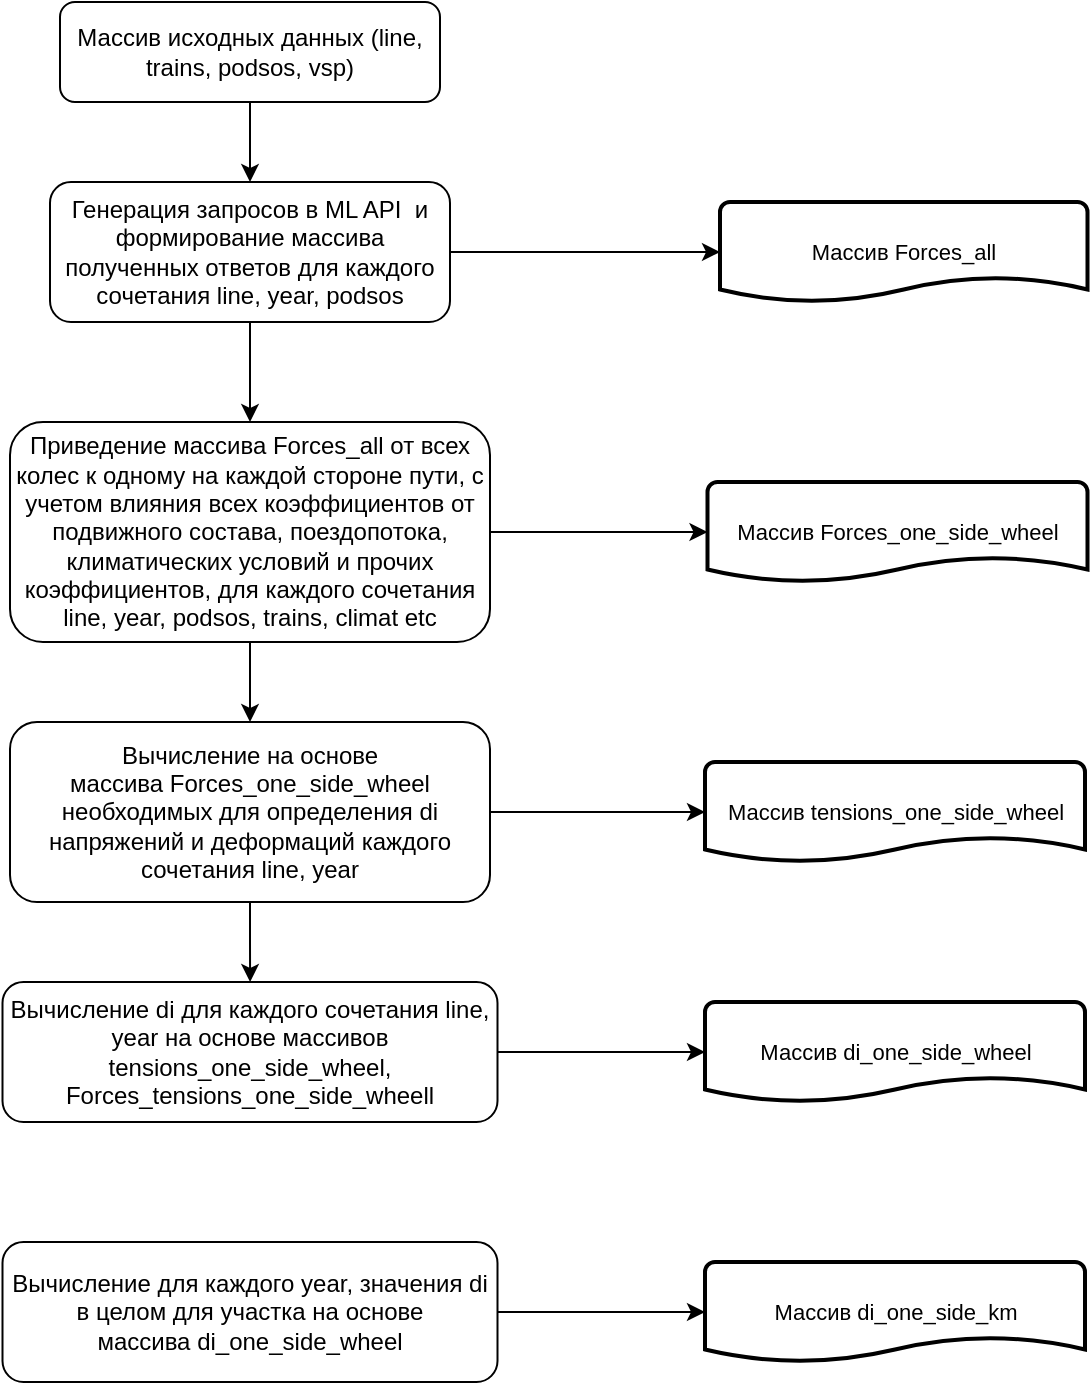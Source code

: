 <mxfile version="21.3.2" type="github">
  <diagram id="C5RBs43oDa-KdzZeNtuy" name="Page-1">
    <mxGraphModel dx="1444" dy="791" grid="1" gridSize="10" guides="1" tooltips="1" connect="1" arrows="1" fold="1" page="1" pageScale="1" pageWidth="827" pageHeight="1169" math="0" shadow="0">
      <root>
        <mxCell id="WIyWlLk6GJQsqaUBKTNV-0" />
        <mxCell id="WIyWlLk6GJQsqaUBKTNV-1" parent="WIyWlLk6GJQsqaUBKTNV-0" />
        <mxCell id="CPEIrPVz57s7VJ4nKZEA-3" value="" style="edgeStyle=orthogonalEdgeStyle;shape=connector;rounded=0;orthogonalLoop=1;jettySize=auto;html=1;labelBackgroundColor=default;strokeColor=default;fontFamily=Helvetica;fontSize=11;fontColor=default;endArrow=classic;" edge="1" parent="WIyWlLk6GJQsqaUBKTNV-1" source="WIyWlLk6GJQsqaUBKTNV-3" target="WIyWlLk6GJQsqaUBKTNV-7">
          <mxGeometry relative="1" as="geometry" />
        </mxCell>
        <mxCell id="WIyWlLk6GJQsqaUBKTNV-3" value="Массив исходных данных (line, trains, podsos, vsp)" style="rounded=1;whiteSpace=wrap;html=1;fontSize=12;glass=0;strokeWidth=1;shadow=0;" parent="WIyWlLk6GJQsqaUBKTNV-1" vertex="1">
          <mxGeometry x="160" y="80" width="190" height="50" as="geometry" />
        </mxCell>
        <mxCell id="CPEIrPVz57s7VJ4nKZEA-18" value="" style="edgeStyle=orthogonalEdgeStyle;shape=connector;rounded=0;orthogonalLoop=1;jettySize=auto;html=1;labelBackgroundColor=default;strokeColor=default;fontFamily=Helvetica;fontSize=11;fontColor=default;endArrow=classic;" edge="1" parent="WIyWlLk6GJQsqaUBKTNV-1" source="WIyWlLk6GJQsqaUBKTNV-7" target="CPEIrPVz57s7VJ4nKZEA-0">
          <mxGeometry relative="1" as="geometry" />
        </mxCell>
        <mxCell id="WIyWlLk6GJQsqaUBKTNV-7" value="Генерация запросов в ML API&amp;nbsp; и формирование массива полученных ответов для каждого сочетания line, year, podsos" style="rounded=1;whiteSpace=wrap;html=1;fontSize=12;glass=0;strokeWidth=1;shadow=0;" parent="WIyWlLk6GJQsqaUBKTNV-1" vertex="1">
          <mxGeometry x="155" y="170" width="200" height="70" as="geometry" />
        </mxCell>
        <mxCell id="CPEIrPVz57s7VJ4nKZEA-11" style="edgeStyle=orthogonalEdgeStyle;shape=connector;rounded=0;orthogonalLoop=1;jettySize=auto;html=1;exitX=1;exitY=0.5;exitDx=0;exitDy=0;entryX=0;entryY=0.5;entryDx=0;entryDy=0;entryPerimeter=0;labelBackgroundColor=default;strokeColor=default;fontFamily=Helvetica;fontSize=11;fontColor=default;endArrow=classic;" edge="1" parent="WIyWlLk6GJQsqaUBKTNV-1" source="WIyWlLk6GJQsqaUBKTNV-7" target="CPEIrPVz57s7VJ4nKZEA-6">
          <mxGeometry relative="1" as="geometry">
            <mxPoint x="360" y="195" as="sourcePoint" />
          </mxGeometry>
        </mxCell>
        <mxCell id="CPEIrPVz57s7VJ4nKZEA-12" style="edgeStyle=orthogonalEdgeStyle;shape=connector;rounded=0;orthogonalLoop=1;jettySize=auto;html=1;exitX=1;exitY=0.5;exitDx=0;exitDy=0;entryX=0;entryY=0.5;entryDx=0;entryDy=0;entryPerimeter=0;labelBackgroundColor=default;strokeColor=default;fontFamily=Helvetica;fontSize=11;fontColor=default;endArrow=classic;" edge="1" parent="WIyWlLk6GJQsqaUBKTNV-1" source="CPEIrPVz57s7VJ4nKZEA-0" target="CPEIrPVz57s7VJ4nKZEA-7">
          <mxGeometry relative="1" as="geometry" />
        </mxCell>
        <mxCell id="CPEIrPVz57s7VJ4nKZEA-14" value="" style="edgeStyle=orthogonalEdgeStyle;shape=connector;rounded=0;orthogonalLoop=1;jettySize=auto;html=1;labelBackgroundColor=default;strokeColor=default;fontFamily=Helvetica;fontSize=11;fontColor=default;endArrow=classic;" edge="1" parent="WIyWlLk6GJQsqaUBKTNV-1" source="CPEIrPVz57s7VJ4nKZEA-0" target="CPEIrPVz57s7VJ4nKZEA-9">
          <mxGeometry relative="1" as="geometry" />
        </mxCell>
        <mxCell id="CPEIrPVz57s7VJ4nKZEA-0" value="Приведение массива&amp;nbsp;Forces_all от&amp;nbsp;всех колес к одному на каждой стороне пути, с учетом влияния всех коэффициентов от подвижного состава, поездопотока, климатических условий и прочих коэффициентов, для каждого сочетания line, year, podsos, trains, climat etc" style="rounded=1;whiteSpace=wrap;html=1;" vertex="1" parent="WIyWlLk6GJQsqaUBKTNV-1">
          <mxGeometry x="135" y="290" width="240" height="110" as="geometry" />
        </mxCell>
        <mxCell id="CPEIrPVz57s7VJ4nKZEA-17" value="" style="edgeStyle=orthogonalEdgeStyle;shape=connector;rounded=0;orthogonalLoop=1;jettySize=auto;html=1;labelBackgroundColor=default;strokeColor=default;fontFamily=Helvetica;fontSize=11;fontColor=default;endArrow=classic;" edge="1" parent="WIyWlLk6GJQsqaUBKTNV-1" source="CPEIrPVz57s7VJ4nKZEA-5" target="CPEIrPVz57s7VJ4nKZEA-8">
          <mxGeometry relative="1" as="geometry" />
        </mxCell>
        <mxCell id="CPEIrPVz57s7VJ4nKZEA-5" value="Вычисление di для каждого сочетания line, year на основе массивов tensions_one_side_wheel,&lt;br&gt;Forces_tensions_one_side_wheell" style="rounded=1;whiteSpace=wrap;html=1;" vertex="1" parent="WIyWlLk6GJQsqaUBKTNV-1">
          <mxGeometry x="131.25" y="570" width="247.5" height="70" as="geometry" />
        </mxCell>
        <mxCell id="CPEIrPVz57s7VJ4nKZEA-6" value="Массив Forces_all" style="strokeWidth=2;html=1;shape=mxgraph.flowchart.document2;whiteSpace=wrap;size=0.25;fontFamily=Helvetica;fontSize=11;fontColor=default;" vertex="1" parent="WIyWlLk6GJQsqaUBKTNV-1">
          <mxGeometry x="490" y="180" width="183.75" height="50" as="geometry" />
        </mxCell>
        <mxCell id="CPEIrPVz57s7VJ4nKZEA-7" value="Массив Forces_one_side_wheel" style="strokeWidth=2;html=1;shape=mxgraph.flowchart.document2;whiteSpace=wrap;size=0.25;fontFamily=Helvetica;fontSize=11;fontColor=default;" vertex="1" parent="WIyWlLk6GJQsqaUBKTNV-1">
          <mxGeometry x="483.75" y="320" width="190" height="50" as="geometry" />
        </mxCell>
        <mxCell id="CPEIrPVz57s7VJ4nKZEA-8" value="Массив di_one_side_wheel" style="strokeWidth=2;html=1;shape=mxgraph.flowchart.document2;whiteSpace=wrap;size=0.25;fontFamily=Helvetica;fontSize=11;fontColor=default;" vertex="1" parent="WIyWlLk6GJQsqaUBKTNV-1">
          <mxGeometry x="482.5" y="580" width="190" height="50" as="geometry" />
        </mxCell>
        <mxCell id="CPEIrPVz57s7VJ4nKZEA-15" value="" style="edgeStyle=orthogonalEdgeStyle;shape=connector;rounded=0;orthogonalLoop=1;jettySize=auto;html=1;labelBackgroundColor=default;strokeColor=default;fontFamily=Helvetica;fontSize=11;fontColor=default;endArrow=classic;" edge="1" parent="WIyWlLk6GJQsqaUBKTNV-1" source="CPEIrPVz57s7VJ4nKZEA-9" target="CPEIrPVz57s7VJ4nKZEA-5">
          <mxGeometry relative="1" as="geometry" />
        </mxCell>
        <mxCell id="CPEIrPVz57s7VJ4nKZEA-16" value="" style="edgeStyle=orthogonalEdgeStyle;shape=connector;rounded=0;orthogonalLoop=1;jettySize=auto;html=1;labelBackgroundColor=default;strokeColor=default;fontFamily=Helvetica;fontSize=11;fontColor=default;endArrow=classic;" edge="1" parent="WIyWlLk6GJQsqaUBKTNV-1" source="CPEIrPVz57s7VJ4nKZEA-9" target="CPEIrPVz57s7VJ4nKZEA-10">
          <mxGeometry relative="1" as="geometry" />
        </mxCell>
        <mxCell id="CPEIrPVz57s7VJ4nKZEA-9" value="Вычисление на основе массива&amp;nbsp;Forces_one_side_wheel&lt;br&gt;&amp;nbsp;необходимых для&amp;nbsp;определения di&amp;nbsp;&lt;br&gt;напряжений и деформаций&amp;nbsp;каждого сочетания line, year" style="rounded=1;whiteSpace=wrap;html=1;" vertex="1" parent="WIyWlLk6GJQsqaUBKTNV-1">
          <mxGeometry x="135" y="440" width="240" height="90" as="geometry" />
        </mxCell>
        <mxCell id="CPEIrPVz57s7VJ4nKZEA-10" value="Массив tensions_one_side_wheel" style="strokeWidth=2;html=1;shape=mxgraph.flowchart.document2;whiteSpace=wrap;size=0.25;fontFamily=Helvetica;fontSize=11;fontColor=default;" vertex="1" parent="WIyWlLk6GJQsqaUBKTNV-1">
          <mxGeometry x="482.5" y="460" width="190" height="50" as="geometry" />
        </mxCell>
        <mxCell id="CPEIrPVz57s7VJ4nKZEA-21" value="" style="edgeStyle=orthogonalEdgeStyle;shape=connector;rounded=0;orthogonalLoop=1;jettySize=auto;html=1;labelBackgroundColor=default;strokeColor=default;fontFamily=Helvetica;fontSize=11;fontColor=default;endArrow=classic;" edge="1" parent="WIyWlLk6GJQsqaUBKTNV-1" source="CPEIrPVz57s7VJ4nKZEA-19" target="CPEIrPVz57s7VJ4nKZEA-20">
          <mxGeometry relative="1" as="geometry" />
        </mxCell>
        <mxCell id="CPEIrPVz57s7VJ4nKZEA-19" value="Вычисление для каждого year, значения di в целом для участка на основе массива&amp;nbsp;di_one_side_wheel" style="rounded=1;whiteSpace=wrap;html=1;" vertex="1" parent="WIyWlLk6GJQsqaUBKTNV-1">
          <mxGeometry x="131.25" y="700" width="247.5" height="70" as="geometry" />
        </mxCell>
        <mxCell id="CPEIrPVz57s7VJ4nKZEA-20" value="Массив di_one_side_km" style="strokeWidth=2;html=1;shape=mxgraph.flowchart.document2;whiteSpace=wrap;size=0.25;fontFamily=Helvetica;fontSize=11;fontColor=default;" vertex="1" parent="WIyWlLk6GJQsqaUBKTNV-1">
          <mxGeometry x="482.5" y="710" width="190" height="50" as="geometry" />
        </mxCell>
      </root>
    </mxGraphModel>
  </diagram>
</mxfile>
